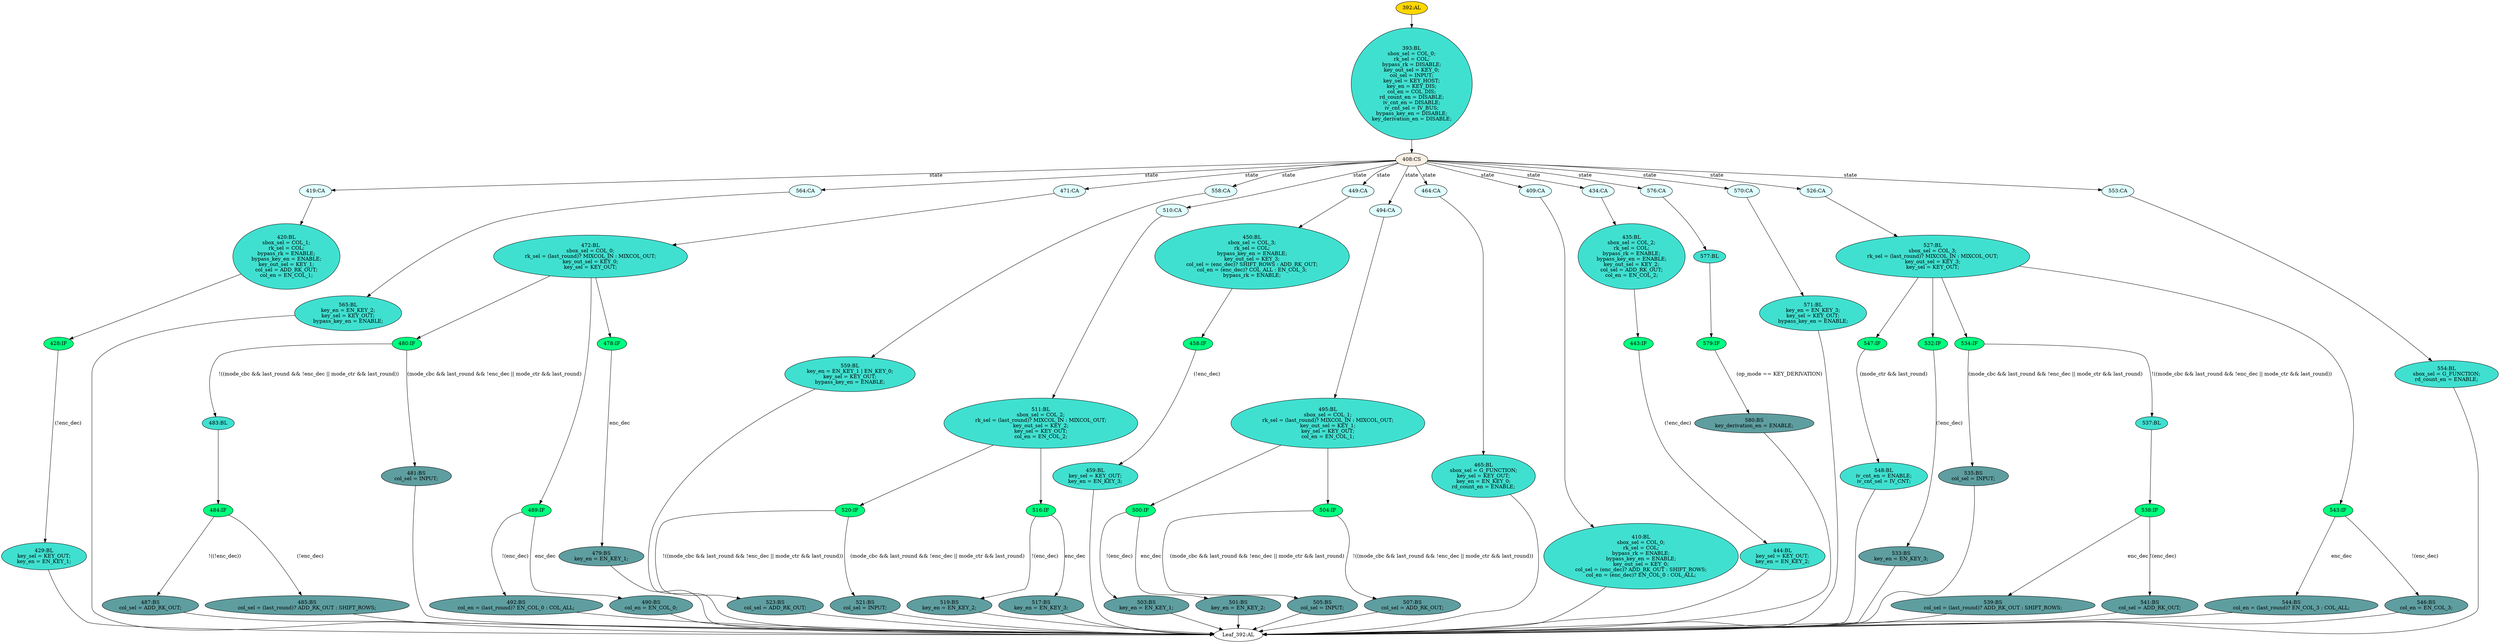 strict digraph "" {
	node [label="\N"];
	"520:IF"	 [ast="<pyverilog.vparser.ast.IfStatement object at 0x7fd1e8d35e10>",
		fillcolor=springgreen,
		label="520:IF",
		statements="[]",
		style=filled,
		typ=IfStatement];
	"523:BS"	 [ast="<pyverilog.vparser.ast.BlockingSubstitution object at 0x7fd1e8d35e50>",
		fillcolor=cadetblue,
		label="523:BS
col_sel = ADD_RK_OUT;",
		statements="[<pyverilog.vparser.ast.BlockingSubstitution object at 0x7fd1e8d35e50>]",
		style=filled,
		typ=BlockingSubstitution];
	"520:IF" -> "523:BS"	 [cond="['mode_cbc', 'last_round', 'enc_dec', 'mode_ctr', 'last_round']",
		label="!((mode_cbc && last_round && !enc_dec || mode_ctr && last_round))",
		lineno=520];
	"521:BS"	 [ast="<pyverilog.vparser.ast.BlockingSubstitution object at 0x7fd1e8d35f90>",
		fillcolor=cadetblue,
		label="521:BS
col_sel = INPUT;",
		statements="[<pyverilog.vparser.ast.BlockingSubstitution object at 0x7fd1e8d35f90>]",
		style=filled,
		typ=BlockingSubstitution];
	"520:IF" -> "521:BS"	 [cond="['mode_cbc', 'last_round', 'enc_dec', 'mode_ctr', 'last_round']",
		label="(mode_cbc && last_round && !enc_dec || mode_ctr && last_round)",
		lineno=520];
	"547:IF"	 [ast="<pyverilog.vparser.ast.IfStatement object at 0x7fd1e8d48950>",
		fillcolor=springgreen,
		label="547:IF",
		statements="[]",
		style=filled,
		typ=IfStatement];
	"548:BL"	 [ast="<pyverilog.vparser.ast.Block object at 0x7fd1e8d48990>",
		fillcolor=turquoise,
		label="548:BL
iv_cnt_en = ENABLE;
iv_cnt_sel = IV_CNT;",
		statements="[<pyverilog.vparser.ast.BlockingSubstitution object at 0x7fd1e8d489d0>, <pyverilog.vparser.ast.BlockingSubstitution object at 0x7fd1e8d48b10>]",
		style=filled,
		typ=Block];
	"547:IF" -> "548:BL"	 [cond="['mode_ctr', 'last_round']",
		label="(mode_ctr && last_round)",
		lineno=547];
	"533:BS"	 [ast="<pyverilog.vparser.ast.BlockingSubstitution object at 0x7fd1e8d3fb90>",
		fillcolor=cadetblue,
		label="533:BS
key_en = EN_KEY_3;",
		statements="[<pyverilog.vparser.ast.BlockingSubstitution object at 0x7fd1e8d3fb90>]",
		style=filled,
		typ=BlockingSubstitution];
	"Leaf_392:AL"	 [def_var="['sbox_sel', 'key_derivation_en', 'rk_sel', 'key_en', 'iv_cnt_en', 'bypass_rk', 'bypass_key_en', 'key_out_sel', 'col_en', 'col_sel', '\
rd_count_en', 'iv_cnt_sel', 'key_sel']",
		label="Leaf_392:AL"];
	"533:BS" -> "Leaf_392:AL"	 [cond="[]",
		lineno=None];
	"505:BS"	 [ast="<pyverilog.vparser.ast.BlockingSubstitution object at 0x7fd1e8dabfd0>",
		fillcolor=cadetblue,
		label="505:BS
col_sel = INPUT;",
		statements="[<pyverilog.vparser.ast.BlockingSubstitution object at 0x7fd1e8dabfd0>]",
		style=filled,
		typ=BlockingSubstitution];
	"505:BS" -> "Leaf_392:AL"	 [cond="[]",
		lineno=None];
	"500:IF"	 [ast="<pyverilog.vparser.ast.IfStatement object at 0x7fd1e8dabb50>",
		fillcolor=springgreen,
		label="500:IF",
		statements="[]",
		style=filled,
		typ=IfStatement];
	"503:BS"	 [ast="<pyverilog.vparser.ast.BlockingSubstitution object at 0x7fd1e8dabb90>",
		fillcolor=cadetblue,
		label="503:BS
key_en = EN_KEY_1;",
		statements="[<pyverilog.vparser.ast.BlockingSubstitution object at 0x7fd1e8dabb90>]",
		style=filled,
		typ=BlockingSubstitution];
	"500:IF" -> "503:BS"	 [cond="['enc_dec']",
		label="!(enc_dec)",
		lineno=500];
	"501:BS"	 [ast="<pyverilog.vparser.ast.BlockingSubstitution object at 0x7fd1e8dabcd0>",
		fillcolor=cadetblue,
		label="501:BS
key_en = EN_KEY_2;",
		statements="[<pyverilog.vparser.ast.BlockingSubstitution object at 0x7fd1e8dabcd0>]",
		style=filled,
		typ=BlockingSubstitution];
	"500:IF" -> "501:BS"	 [cond="['enc_dec']",
		label=enc_dec,
		lineno=500];
	"429:BL"	 [ast="<pyverilog.vparser.ast.Block object at 0x7fd1e8d7ca90>",
		fillcolor=turquoise,
		label="429:BL
key_sel = KEY_OUT;
key_en = EN_KEY_1;",
		statements="[<pyverilog.vparser.ast.BlockingSubstitution object at 0x7fd1e8d7cad0>, <pyverilog.vparser.ast.BlockingSubstitution object at 0x7fd1e8d7cc10>]",
		style=filled,
		typ=Block];
	"429:BL" -> "Leaf_392:AL"	 [cond="[]",
		lineno=None];
	"580:BS"	 [ast="<pyverilog.vparser.ast.BlockingSubstitution object at 0x7fd1e8d5c190>",
		fillcolor=cadetblue,
		label="580:BS
key_derivation_en = ENABLE;",
		statements="[<pyverilog.vparser.ast.BlockingSubstitution object at 0x7fd1e8d5c190>]",
		style=filled,
		typ=BlockingSubstitution];
	"580:BS" -> "Leaf_392:AL"	 [cond="[]",
		lineno=None];
	"419:CA"	 [ast="<pyverilog.vparser.ast.Case object at 0x7fd1e8d72fd0>",
		fillcolor=lightcyan,
		label="419:CA",
		statements="[]",
		style=filled,
		typ=Case];
	"420:BL"	 [ast="<pyverilog.vparser.ast.Block object at 0x7fd1e8d7c090>",
		fillcolor=turquoise,
		label="420:BL
sbox_sel = COL_1;
rk_sel = COL;
bypass_rk = ENABLE;
bypass_key_en = ENABLE;
key_out_sel = KEY_1;
col_sel = ADD_RK_OUT;
col_\
en = EN_COL_1;",
		statements="[<pyverilog.vparser.ast.BlockingSubstitution object at 0x7fd1e8d7c0d0>, <pyverilog.vparser.ast.BlockingSubstitution object at 0x7fd1e8d7c210>, <\
pyverilog.vparser.ast.BlockingSubstitution object at 0x7fd1e8d7c350>, <pyverilog.vparser.ast.BlockingSubstitution object at 0x7fd1e8d7c490>, <\
pyverilog.vparser.ast.BlockingSubstitution object at 0x7fd1e8d7c610>, <pyverilog.vparser.ast.BlockingSubstitution object at 0x7fd1e8d7c750>, <\
pyverilog.vparser.ast.BlockingSubstitution object at 0x7fd1e8d7c890>]",
		style=filled,
		typ=Block];
	"419:CA" -> "420:BL"	 [cond="[]",
		lineno=None];
	"495:BL"	 [ast="<pyverilog.vparser.ast.Block object at 0x7fd1e8dab550>",
		fillcolor=turquoise,
		label="495:BL
sbox_sel = COL_1;
rk_sel = (last_round)? MIXCOL_IN : MIXCOL_OUT;
key_out_sel = KEY_1;
key_sel = KEY_OUT;
col_en = EN_COL_\
1;",
		statements="[<pyverilog.vparser.ast.BlockingSubstitution object at 0x7fd1e8dab590>, <pyverilog.vparser.ast.BlockingSubstitution object at 0x7fd1e8dab6d0>, <\
pyverilog.vparser.ast.BlockingSubstitution object at 0x7fd1e8dab8d0>, <pyverilog.vparser.ast.BlockingSubstitution object at 0x7fd1e8daba10>, <\
pyverilog.vparser.ast.BlockingSubstitution object at 0x7fd1e8d353d0>]",
		style=filled,
		typ=Block];
	"495:BL" -> "500:IF"	 [cond="[]",
		lineno=None];
	"504:IF"	 [ast="<pyverilog.vparser.ast.IfStatement object at 0x7fd1e8dabe50>",
		fillcolor=springgreen,
		label="504:IF",
		statements="[]",
		style=filled,
		typ=IfStatement];
	"495:BL" -> "504:IF"	 [cond="[]",
		lineno=None];
	"544:BS"	 [ast="<pyverilog.vparser.ast.BlockingSubstitution object at 0x7fd1e8d48710>",
		fillcolor=cadetblue,
		label="544:BS
col_en = (last_round)? EN_COL_3 : COL_ALL;",
		statements="[<pyverilog.vparser.ast.BlockingSubstitution object at 0x7fd1e8d48710>]",
		style=filled,
		typ=BlockingSubstitution];
	"544:BS" -> "Leaf_392:AL"	 [cond="[]",
		lineno=None];
	"503:BS" -> "Leaf_392:AL"	 [cond="[]",
		lineno=None];
	"564:CA"	 [ast="<pyverilog.vparser.ast.Case object at 0x7fd1e8d53650>",
		fillcolor=lightcyan,
		label="564:CA",
		statements="[]",
		style=filled,
		typ=Case];
	"565:BL"	 [ast="<pyverilog.vparser.ast.Block object at 0x7fd1e8d536d0>",
		fillcolor=turquoise,
		label="565:BL
key_en = EN_KEY_2;
key_sel = KEY_OUT;
bypass_key_en = ENABLE;",
		statements="[<pyverilog.vparser.ast.BlockingSubstitution object at 0x7fd1e8d53710>, <pyverilog.vparser.ast.BlockingSubstitution object at 0x7fd1e8d53890>, <\
pyverilog.vparser.ast.BlockingSubstitution object at 0x7fd1e8d539d0>]",
		style=filled,
		typ=Block];
	"564:CA" -> "565:BL"	 [cond="[]",
		lineno=None];
	"410:BL"	 [ast="<pyverilog.vparser.ast.Block object at 0x7fd1e8d72510>",
		fillcolor=turquoise,
		label="410:BL
sbox_sel = COL_0;
rk_sel = COL;
bypass_rk = ENABLE;
bypass_key_en = ENABLE;
key_out_sel = KEY_0;
col_sel = (enc_dec)? ADD_\
RK_OUT : SHIFT_ROWS;
col_en = (enc_dec)? EN_COL_0 : COL_ALL;",
		statements="[<pyverilog.vparser.ast.BlockingSubstitution object at 0x7fd1e8d72550>, <pyverilog.vparser.ast.BlockingSubstitution object at 0x7fd1e8d72690>, <\
pyverilog.vparser.ast.BlockingSubstitution object at 0x7fd1e8d727d0>, <pyverilog.vparser.ast.BlockingSubstitution object at 0x7fd1e8d72910>, <\
pyverilog.vparser.ast.BlockingSubstitution object at 0x7fd1e8d72a90>, <pyverilog.vparser.ast.BlockingSubstitution object at 0x7fd1e8d72bd0>, <\
pyverilog.vparser.ast.BlockingSubstitution object at 0x7fd1e8d72dd0>]",
		style=filled,
		typ=Block];
	"410:BL" -> "Leaf_392:AL"	 [cond="[]",
		lineno=None];
	"559:BL"	 [ast="<pyverilog.vparser.ast.Block object at 0x7fd1e8d53150>",
		fillcolor=turquoise,
		label="559:BL
key_en = EN_KEY_1 | EN_KEY_0;
key_sel = KEY_OUT;
bypass_key_en = ENABLE;",
		statements="[<pyverilog.vparser.ast.BlockingSubstitution object at 0x7fd1e8d53190>, <pyverilog.vparser.ast.BlockingSubstitution object at 0x7fd1e8d53390>, <\
pyverilog.vparser.ast.BlockingSubstitution object at 0x7fd1e8d534d0>]",
		style=filled,
		typ=Block];
	"559:BL" -> "Leaf_392:AL"	 [cond="[]",
		lineno=None];
	"492:BS"	 [ast="<pyverilog.vparser.ast.BlockingSubstitution object at 0x7fd1e8dab150>",
		fillcolor=cadetblue,
		label="492:BS
col_en = (last_round)? EN_COL_0 : COL_ALL;",
		statements="[<pyverilog.vparser.ast.BlockingSubstitution object at 0x7fd1e8dab150>]",
		style=filled,
		typ=BlockingSubstitution];
	"492:BS" -> "Leaf_392:AL"	 [cond="[]",
		lineno=None];
	"507:BS"	 [ast="<pyverilog.vparser.ast.BlockingSubstitution object at 0x7fd1e8dabe90>",
		fillcolor=cadetblue,
		label="507:BS
col_sel = ADD_RK_OUT;",
		statements="[<pyverilog.vparser.ast.BlockingSubstitution object at 0x7fd1e8dabe90>]",
		style=filled,
		typ=BlockingSubstitution];
	"507:BS" -> "Leaf_392:AL"	 [cond="[]",
		lineno=None];
	"484:IF"	 [ast="<pyverilog.vparser.ast.IfStatement object at 0x7fd1e8d9d910>",
		fillcolor=springgreen,
		label="484:IF",
		statements="[]",
		style=filled,
		typ=IfStatement];
	"487:BS"	 [ast="<pyverilog.vparser.ast.BlockingSubstitution object at 0x7fd1e8d9d950>",
		fillcolor=cadetblue,
		label="487:BS
col_sel = ADD_RK_OUT;",
		statements="[<pyverilog.vparser.ast.BlockingSubstitution object at 0x7fd1e8d9d950>]",
		style=filled,
		typ=BlockingSubstitution];
	"484:IF" -> "487:BS"	 [cond="['enc_dec']",
		label="!((!enc_dec))",
		lineno=484];
	"485:BS"	 [ast="<pyverilog.vparser.ast.BlockingSubstitution object at 0x7fd1e8d9da90>",
		fillcolor=cadetblue,
		label="485:BS
col_sel = (last_round)? ADD_RK_OUT : SHIFT_ROWS;",
		statements="[<pyverilog.vparser.ast.BlockingSubstitution object at 0x7fd1e8d9da90>]",
		style=filled,
		typ=BlockingSubstitution];
	"484:IF" -> "485:BS"	 [cond="['enc_dec']",
		label="(!enc_dec)",
		lineno=484];
	"577:BL"	 [ast="<pyverilog.vparser.ast.Block object at 0x7fd1e8d5c110>",
		fillcolor=turquoise,
		label="577:BL",
		statements="[]",
		style=filled,
		typ=Block];
	"579:IF"	 [ast="<pyverilog.vparser.ast.IfStatement object at 0x7fd1e8d5c150>",
		fillcolor=springgreen,
		label="579:IF",
		statements="[]",
		style=filled,
		typ=IfStatement];
	"577:BL" -> "579:IF"	 [cond="[]",
		lineno=None];
	"458:IF"	 [ast="<pyverilog.vparser.ast.IfStatement object at 0x7fd1e8d8f6d0>",
		fillcolor=springgreen,
		label="458:IF",
		statements="[]",
		style=filled,
		typ=IfStatement];
	"459:BL"	 [ast="<pyverilog.vparser.ast.Block object at 0x7fd1e8d8f710>",
		fillcolor=turquoise,
		label="459:BL
key_sel = KEY_OUT;
key_en = EN_KEY_3;",
		statements="[<pyverilog.vparser.ast.BlockingSubstitution object at 0x7fd1e8d8f750>, <pyverilog.vparser.ast.BlockingSubstitution object at 0x7fd1e8d8f890>]",
		style=filled,
		typ=Block];
	"458:IF" -> "459:BL"	 [cond="['enc_dec']",
		label="(!enc_dec)",
		lineno=458];
	"428:IF"	 [ast="<pyverilog.vparser.ast.IfStatement object at 0x7fd1e8d7c9d0>",
		fillcolor=springgreen,
		label="428:IF",
		statements="[]",
		style=filled,
		typ=IfStatement];
	"428:IF" -> "429:BL"	 [cond="['enc_dec']",
		label="(!enc_dec)",
		lineno=428];
	"392:AL"	 [ast="<pyverilog.vparser.ast.Always object at 0x7fd1e8d5c4d0>",
		clk_sens=False,
		fillcolor=gold,
		label="392:AL",
		sens="['EN_COL_3', 'EN_COL_2', 'EN_COL_1', 'ENABLE', 'last_round', 'EN_COL_0', 'IV_BUS', 'COL', 'KEY_HOST', 'MIXCOL_IN', 'MIXCOL_OUT', '\
COL_DIS', 'enc_dec', 'DISABLE', 'EN_KEY_0', 'EN_KEY_1', 'EN_KEY_2', 'IV_CNT', 'SHIFT_ROWS', 'ADD_RK_OUT', 'COL_ALL', 'INPUT', 'KEY_\
DIS', 'G_FUNCTION', 'COL_1', 'KEY_OUT', 'KEY_1', 'KEY_0', 'KEY_3', 'KEY_2', 'COL_2', 'COL_3', 'COL_0', 'EN_KEY_3']",
		statements="[]",
		style=filled,
		typ=Always,
		use_var="['EN_COL_3', 'EN_COL_2', 'EN_COL_1', 'ENABLE', 'last_round', 'mode_cbc', 'EN_COL_0', 'IV_BUS', 'INPUT', 'COL', 'KEY_HOST', 'MIXCOL_\
IN', 'KEY_DERIVATION', 'MIXCOL_OUT', 'COL_DIS', 'enc_dec', 'state', 'DISABLE', 'EN_KEY_0', 'EN_KEY_1', 'EN_KEY_2', 'EN_KEY_3', '\
KEY_3', 'COL_1', 'ADD_RK_OUT', 'COL_ALL', 'mode_ctr', 'KEY_DIS', 'G_FUNCTION', 'op_mode', 'KEY_OUT', 'KEY_1', 'KEY_0', 'SHIFT_ROWS', '\
KEY_2', 'COL_2', 'COL_3', 'COL_0', 'IV_CNT']"];
	"393:BL"	 [ast="<pyverilog.vparser.ast.Block object at 0x7fd1e8d72390>",
		fillcolor=turquoise,
		label="393:BL
sbox_sel = COL_0;
rk_sel = COL;
bypass_rk = DISABLE;
key_out_sel = KEY_0;
col_sel = INPUT;
key_sel = KEY_HOST;
key_en = KEY_\
DIS;
col_en = COL_DIS;
rd_count_en = DISABLE;
iv_cnt_en = DISABLE;
iv_cnt_sel = IV_BUS;
bypass_key_en = DISABLE;
key_derivation_\
en = DISABLE;",
		statements="[<pyverilog.vparser.ast.BlockingSubstitution object at 0x7fd1e8d9c250>, <pyverilog.vparser.ast.BlockingSubstitution object at 0x7fd1e8d9c3d0>, <\
pyverilog.vparser.ast.BlockingSubstitution object at 0x7fd1e8d9c510>, <pyverilog.vparser.ast.BlockingSubstitution object at 0x7fd1e8d9c650>, <\
pyverilog.vparser.ast.BlockingSubstitution object at 0x7fd1e8d9c790>, <pyverilog.vparser.ast.BlockingSubstitution object at 0x7fd1e8d9c8d0>, <\
pyverilog.vparser.ast.BlockingSubstitution object at 0x7fd1e8d9ca10>, <pyverilog.vparser.ast.BlockingSubstitution object at 0x7fd1e8d9cb50>, <\
pyverilog.vparser.ast.BlockingSubstitution object at 0x7fd1e8d9cc90>, <pyverilog.vparser.ast.BlockingSubstitution object at 0x7fd1e8d9cdd0>, <\
pyverilog.vparser.ast.BlockingSubstitution object at 0x7fd1e8d9cf10>, <pyverilog.vparser.ast.BlockingSubstitution object at 0x7fd1e8d72090>, <\
pyverilog.vparser.ast.BlockingSubstitution object at 0x7fd1e8d72210>]",
		style=filled,
		typ=Block];
	"392:AL" -> "393:BL"	 [cond="[]",
		lineno=None];
	"459:BL" -> "Leaf_392:AL"	 [cond="[]",
		lineno=None];
	"565:BL" -> "Leaf_392:AL"	 [cond="[]",
		lineno=None];
	"471:CA"	 [ast="<pyverilog.vparser.ast.Case object at 0x7fd1e8d9d050>",
		fillcolor=lightcyan,
		label="471:CA",
		statements="[]",
		style=filled,
		typ=Case];
	"472:BL"	 [ast="<pyverilog.vparser.ast.Block object at 0x7fd1e8d9d0d0>",
		fillcolor=turquoise,
		label="472:BL
sbox_sel = COL_0;
rk_sel = (last_round)? MIXCOL_IN : MIXCOL_OUT;
key_out_sel = KEY_0;
key_sel = KEY_OUT;",
		statements="[<pyverilog.vparser.ast.BlockingSubstitution object at 0x7fd1e8d9d110>, <pyverilog.vparser.ast.BlockingSubstitution object at 0x7fd1e8d9d250>, <\
pyverilog.vparser.ast.BlockingSubstitution object at 0x7fd1e8d9d450>, <pyverilog.vparser.ast.BlockingSubstitution object at 0x7fd1e8d9d590>]",
		style=filled,
		typ=Block];
	"471:CA" -> "472:BL"	 [cond="[]",
		lineno=None];
	"408:CS"	 [ast="<pyverilog.vparser.ast.CaseStatement object at 0x7fd1e8d723d0>",
		fillcolor=linen,
		label="408:CS",
		statements="[]",
		style=filled,
		typ=CaseStatement];
	"408:CS" -> "419:CA"	 [cond="['state']",
		label=state,
		lineno=408];
	"408:CS" -> "564:CA"	 [cond="['state']",
		label=state,
		lineno=408];
	"408:CS" -> "471:CA"	 [cond="['state']",
		label=state,
		lineno=408];
	"558:CA"	 [ast="<pyverilog.vparser.ast.Case object at 0x7fd1e8d530d0>",
		fillcolor=lightcyan,
		label="558:CA",
		statements="[]",
		style=filled,
		typ=Case];
	"408:CS" -> "558:CA"	 [cond="['state']",
		label=state,
		lineno=408];
	"510:CA"	 [ast="<pyverilog.vparser.ast.Case object at 0x7fd1e8d35510>",
		fillcolor=lightcyan,
		label="510:CA",
		statements="[]",
		style=filled,
		typ=Case];
	"408:CS" -> "510:CA"	 [cond="['state']",
		label=state,
		lineno=408];
	"449:CA"	 [ast="<pyverilog.vparser.ast.Case object at 0x7fd1e8d85b50>",
		fillcolor=lightcyan,
		label="449:CA",
		statements="[]",
		style=filled,
		typ=Case];
	"408:CS" -> "449:CA"	 [cond="['state']",
		label=state,
		lineno=408];
	"494:CA"	 [ast="<pyverilog.vparser.ast.Case object at 0x7fd1e8dab4d0>",
		fillcolor=lightcyan,
		label="494:CA",
		statements="[]",
		style=filled,
		typ=Case];
	"408:CS" -> "494:CA"	 [cond="['state']",
		label=state,
		lineno=408];
	"464:CA"	 [ast="<pyverilog.vparser.ast.Case object at 0x7fd1e8d8fa50>",
		fillcolor=lightcyan,
		label="464:CA",
		statements="[]",
		style=filled,
		typ=Case];
	"408:CS" -> "464:CA"	 [cond="['state']",
		label=state,
		lineno=408];
	"409:CA"	 [ast="<pyverilog.vparser.ast.Case object at 0x7fd1e8d72490>",
		fillcolor=lightcyan,
		label="409:CA",
		statements="[]",
		style=filled,
		typ=Case];
	"408:CS" -> "409:CA"	 [cond="['state']",
		label=state,
		lineno=408];
	"434:CA"	 [ast="<pyverilog.vparser.ast.Case object at 0x7fd1e8d7cdd0>",
		fillcolor=lightcyan,
		label="434:CA",
		statements="[]",
		style=filled,
		typ=Case];
	"408:CS" -> "434:CA"	 [cond="['state']",
		label=state,
		lineno=408];
	"576:CA"	 [ast="<pyverilog.vparser.ast.Case object at 0x7fd1e8d5c090>",
		fillcolor=lightcyan,
		label="576:CA",
		statements="[]",
		style=filled,
		typ=Case];
	"408:CS" -> "576:CA"	 [cond="['state']",
		label=state,
		lineno=408];
	"570:CA"	 [ast="<pyverilog.vparser.ast.Case object at 0x7fd1e8d53b50>",
		fillcolor=lightcyan,
		label="570:CA",
		statements="[]",
		style=filled,
		typ=Case];
	"408:CS" -> "570:CA"	 [cond="['state']",
		label=state,
		lineno=408];
	"526:CA"	 [ast="<pyverilog.vparser.ast.Case object at 0x7fd1e8d3f4d0>",
		fillcolor=lightcyan,
		label="526:CA",
		statements="[]",
		style=filled,
		typ=Case];
	"408:CS" -> "526:CA"	 [cond="['state']",
		label=state,
		lineno=408];
	"553:CA"	 [ast="<pyverilog.vparser.ast.Case object at 0x7fd1e8d48d10>",
		fillcolor=lightcyan,
		label="553:CA",
		statements="[]",
		style=filled,
		typ=Case];
	"408:CS" -> "553:CA"	 [cond="['state']",
		label=state,
		lineno=408];
	"483:BL"	 [ast="<pyverilog.vparser.ast.Block object at 0x7fd1e8d9d8d0>",
		fillcolor=turquoise,
		label="483:BL",
		statements="[]",
		style=filled,
		typ=Block];
	"483:BL" -> "484:IF"	 [cond="[]",
		lineno=None];
	"420:BL" -> "428:IF"	 [cond="[]",
		lineno=None];
	"546:BS"	 [ast="<pyverilog.vparser.ast.BlockingSubstitution object at 0x7fd1e8d485d0>",
		fillcolor=cadetblue,
		label="546:BS
col_en = EN_COL_3;",
		statements="[<pyverilog.vparser.ast.BlockingSubstitution object at 0x7fd1e8d485d0>]",
		style=filled,
		typ=BlockingSubstitution];
	"546:BS" -> "Leaf_392:AL"	 [cond="[]",
		lineno=None];
	"450:BL"	 [ast="<pyverilog.vparser.ast.Block object at 0x7fd1e8d85bd0>",
		fillcolor=turquoise,
		label="450:BL
sbox_sel = COL_3;
rk_sel = COL;
bypass_key_en = ENABLE;
key_out_sel = KEY_3;
col_sel = (enc_dec)? SHIFT_ROWS : ADD_RK_OUT;
\
col_en = (enc_dec)? COL_ALL : EN_COL_3;
bypass_rk = ENABLE;",
		statements="[<pyverilog.vparser.ast.BlockingSubstitution object at 0x7fd1e8d85c10>, <pyverilog.vparser.ast.BlockingSubstitution object at 0x7fd1e8d85d50>, <\
pyverilog.vparser.ast.BlockingSubstitution object at 0x7fd1e8d85e90>, <pyverilog.vparser.ast.BlockingSubstitution object at 0x7fd1e8d8f050>, <\
pyverilog.vparser.ast.BlockingSubstitution object at 0x7fd1e8d8f190>, <pyverilog.vparser.ast.BlockingSubstitution object at 0x7fd1e8d8f390>, <\
pyverilog.vparser.ast.BlockingSubstitution object at 0x7fd1e8d8f590>]",
		style=filled,
		typ=Block];
	"450:BL" -> "458:IF"	 [cond="[]",
		lineno=None];
	"558:CA" -> "559:BL"	 [cond="[]",
		lineno=None];
	"480:IF"	 [ast="<pyverilog.vparser.ast.IfStatement object at 0x7fd1e8d9d890>",
		fillcolor=springgreen,
		label="480:IF",
		statements="[]",
		style=filled,
		typ=IfStatement];
	"480:IF" -> "483:BL"	 [cond="['mode_cbc', 'last_round', 'enc_dec', 'mode_ctr', 'last_round']",
		label="!((mode_cbc && last_round && !enc_dec || mode_ctr && last_round))",
		lineno=480];
	"481:BS"	 [ast="<pyverilog.vparser.ast.BlockingSubstitution object at 0x7fd1e8d9dd10>",
		fillcolor=cadetblue,
		label="481:BS
col_sel = INPUT;",
		statements="[<pyverilog.vparser.ast.BlockingSubstitution object at 0x7fd1e8d9dd10>]",
		style=filled,
		typ=BlockingSubstitution];
	"480:IF" -> "481:BS"	 [cond="['mode_cbc', 'last_round', 'enc_dec', 'mode_ctr', 'last_round']",
		label="(mode_cbc && last_round && !enc_dec || mode_ctr && last_round)",
		lineno=480];
	"571:BL"	 [ast="<pyverilog.vparser.ast.Block object at 0x7fd1e8d53bd0>",
		fillcolor=turquoise,
		label="571:BL
key_en = EN_KEY_3;
key_sel = KEY_OUT;
bypass_key_en = ENABLE;",
		statements="[<pyverilog.vparser.ast.BlockingSubstitution object at 0x7fd1e8d53c10>, <pyverilog.vparser.ast.BlockingSubstitution object at 0x7fd1e8d53d90>, <\
pyverilog.vparser.ast.BlockingSubstitution object at 0x7fd1e8d53ed0>]",
		style=filled,
		typ=Block];
	"571:BL" -> "Leaf_392:AL"	 [cond="[]",
		lineno=None];
	"511:BL"	 [ast="<pyverilog.vparser.ast.Block object at 0x7fd1e8d35590>",
		fillcolor=turquoise,
		label="511:BL
sbox_sel = COL_2;
rk_sel = (last_round)? MIXCOL_IN : MIXCOL_OUT;
key_out_sel = KEY_2;
key_sel = KEY_OUT;
col_en = EN_COL_\
2;",
		statements="[<pyverilog.vparser.ast.BlockingSubstitution object at 0x7fd1e8d355d0>, <pyverilog.vparser.ast.BlockingSubstitution object at 0x7fd1e8d35710>, <\
pyverilog.vparser.ast.BlockingSubstitution object at 0x7fd1e8de21d0>, <pyverilog.vparser.ast.BlockingSubstitution object at 0x7fd1e8d359d0>, <\
pyverilog.vparser.ast.BlockingSubstitution object at 0x7fd1e8d3f390>]",
		style=filled,
		typ=Block];
	"510:CA" -> "511:BL"	 [cond="[]",
		lineno=None];
	"579:IF" -> "580:BS"	 [cond="['op_mode', 'KEY_DERIVATION']",
		label="(op_mode == KEY_DERIVATION)",
		lineno=579];
	"449:CA" -> "450:BL"	 [cond="[]",
		lineno=None];
	"554:BL"	 [ast="<pyverilog.vparser.ast.Block object at 0x7fd1e8d48d90>",
		fillcolor=turquoise,
		label="554:BL
sbox_sel = G_FUNCTION;
rd_count_en = ENABLE;",
		statements="[<pyverilog.vparser.ast.BlockingSubstitution object at 0x7fd1e8d48dd0>, <pyverilog.vparser.ast.BlockingSubstitution object at 0x7fd1e8d48f50>]",
		style=filled,
		typ=Block];
	"554:BL" -> "Leaf_392:AL"	 [cond="[]",
		lineno=None];
	"494:CA" -> "495:BL"	 [cond="[]",
		lineno=None];
	"444:BL"	 [ast="<pyverilog.vparser.ast.Block object at 0x7fd1e8d85810>",
		fillcolor=turquoise,
		label="444:BL
key_sel = KEY_OUT;
key_en = EN_KEY_2;",
		statements="[<pyverilog.vparser.ast.BlockingSubstitution object at 0x7fd1e8d85850>, <pyverilog.vparser.ast.BlockingSubstitution object at 0x7fd1e8d85990>]",
		style=filled,
		typ=Block];
	"444:BL" -> "Leaf_392:AL"	 [cond="[]",
		lineno=None];
	"532:IF"	 [ast="<pyverilog.vparser.ast.IfStatement object at 0x7fd1e8d3fb50>",
		fillcolor=springgreen,
		label="532:IF",
		statements="[]",
		style=filled,
		typ=IfStatement];
	"532:IF" -> "533:BS"	 [cond="['enc_dec']",
		label="(!enc_dec)",
		lineno=532];
	"523:BS" -> "Leaf_392:AL"	 [cond="[]",
		lineno=None];
	"443:IF"	 [ast="<pyverilog.vparser.ast.IfStatement object at 0x7fd1e8d857d0>",
		fillcolor=springgreen,
		label="443:IF",
		statements="[]",
		style=filled,
		typ=IfStatement];
	"443:IF" -> "444:BL"	 [cond="['enc_dec']",
		label="(!enc_dec)",
		lineno=443];
	"479:BS"	 [ast="<pyverilog.vparser.ast.BlockingSubstitution object at 0x7fd1e8d9d710>",
		fillcolor=cadetblue,
		label="479:BS
key_en = EN_KEY_1;",
		statements="[<pyverilog.vparser.ast.BlockingSubstitution object at 0x7fd1e8d9d710>]",
		style=filled,
		typ=BlockingSubstitution];
	"479:BS" -> "Leaf_392:AL"	 [cond="[]",
		lineno=None];
	"465:BL"	 [ast="<pyverilog.vparser.ast.Block object at 0x7fd1e8d8fad0>",
		fillcolor=turquoise,
		label="465:BL
sbox_sel = G_FUNCTION;
key_sel = KEY_OUT;
key_en = EN_KEY_0;
rd_count_en = ENABLE;",
		statements="[<pyverilog.vparser.ast.BlockingSubstitution object at 0x7fd1e8d8fb10>, <pyverilog.vparser.ast.BlockingSubstitution object at 0x7fd1e8d8fc50>, <\
pyverilog.vparser.ast.BlockingSubstitution object at 0x7fd1e8d8fd90>, <pyverilog.vparser.ast.BlockingSubstitution object at 0x7fd1e8d8fed0>]",
		style=filled,
		typ=Block];
	"464:CA" -> "465:BL"	 [cond="[]",
		lineno=None];
	"521:BS" -> "Leaf_392:AL"	 [cond="[]",
		lineno=None];
	"409:CA" -> "410:BL"	 [cond="[]",
		lineno=None];
	"489:IF"	 [ast="<pyverilog.vparser.ast.IfStatement object at 0x7fd1e8dab110>",
		fillcolor=springgreen,
		label="489:IF",
		statements="[]",
		style=filled,
		typ=IfStatement];
	"489:IF" -> "492:BS"	 [cond="['enc_dec']",
		label="!(enc_dec)",
		lineno=489];
	"490:BS"	 [ast="<pyverilog.vparser.ast.BlockingSubstitution object at 0x7fd1e8dab350>",
		fillcolor=cadetblue,
		label="490:BS
col_en = EN_COL_0;",
		statements="[<pyverilog.vparser.ast.BlockingSubstitution object at 0x7fd1e8dab350>]",
		style=filled,
		typ=BlockingSubstitution];
	"489:IF" -> "490:BS"	 [cond="['enc_dec']",
		label=enc_dec,
		lineno=489];
	"519:BS"	 [ast="<pyverilog.vparser.ast.BlockingSubstitution object at 0x7fd1e8d35b50>",
		fillcolor=cadetblue,
		label="519:BS
key_en = EN_KEY_2;",
		statements="[<pyverilog.vparser.ast.BlockingSubstitution object at 0x7fd1e8d35b50>]",
		style=filled,
		typ=BlockingSubstitution];
	"519:BS" -> "Leaf_392:AL"	 [cond="[]",
		lineno=None];
	"435:BL"	 [ast="<pyverilog.vparser.ast.Block object at 0x7fd1e8d7ce50>",
		fillcolor=turquoise,
		label="435:BL
sbox_sel = COL_2;
rk_sel = COL;
bypass_rk = ENABLE;
bypass_key_en = ENABLE;
key_out_sel = KEY_2;
col_sel = ADD_RK_OUT;
col_\
en = EN_COL_2;",
		statements="[<pyverilog.vparser.ast.BlockingSubstitution object at 0x7fd1e8d7ce90>, <pyverilog.vparser.ast.BlockingSubstitution object at 0x7fd1e8d7cfd0>, <\
pyverilog.vparser.ast.BlockingSubstitution object at 0x7fd1e8d85150>, <pyverilog.vparser.ast.BlockingSubstitution object at 0x7fd1e8d85290>, <\
pyverilog.vparser.ast.BlockingSubstitution object at 0x7fd1e8d85410>, <pyverilog.vparser.ast.BlockingSubstitution object at 0x7fd1e8d85550>, <\
pyverilog.vparser.ast.BlockingSubstitution object at 0x7fd1e8d85690>]",
		style=filled,
		typ=Block];
	"435:BL" -> "443:IF"	 [cond="[]",
		lineno=None];
	"434:CA" -> "435:BL"	 [cond="[]",
		lineno=None];
	"539:BS"	 [ast="<pyverilog.vparser.ast.BlockingSubstitution object at 0x7fd1e8d3ff50>",
		fillcolor=cadetblue,
		label="539:BS
col_sel = (last_round)? ADD_RK_OUT : SHIFT_ROWS;",
		statements="[<pyverilog.vparser.ast.BlockingSubstitution object at 0x7fd1e8d3ff50>]",
		style=filled,
		typ=BlockingSubstitution];
	"539:BS" -> "Leaf_392:AL"	 [cond="[]",
		lineno=None];
	"548:BL" -> "Leaf_392:AL"	 [cond="[]",
		lineno=None];
	"481:BS" -> "Leaf_392:AL"	 [cond="[]",
		lineno=None];
	"487:BS" -> "Leaf_392:AL"	 [cond="[]",
		lineno=None];
	"517:BS"	 [ast="<pyverilog.vparser.ast.BlockingSubstitution object at 0x7fd1e8d35c90>",
		fillcolor=cadetblue,
		label="517:BS
key_en = EN_KEY_3;",
		statements="[<pyverilog.vparser.ast.BlockingSubstitution object at 0x7fd1e8d35c90>]",
		style=filled,
		typ=BlockingSubstitution];
	"517:BS" -> "Leaf_392:AL"	 [cond="[]",
		lineno=None];
	"576:CA" -> "577:BL"	 [cond="[]",
		lineno=None];
	"541:BS"	 [ast="<pyverilog.vparser.ast.BlockingSubstitution object at 0x7fd1e8d3fe10>",
		fillcolor=cadetblue,
		label="541:BS
col_sel = ADD_RK_OUT;",
		statements="[<pyverilog.vparser.ast.BlockingSubstitution object at 0x7fd1e8d3fe10>]",
		style=filled,
		typ=BlockingSubstitution];
	"541:BS" -> "Leaf_392:AL"	 [cond="[]",
		lineno=None];
	"511:BL" -> "520:IF"	 [cond="[]",
		lineno=None];
	"516:IF"	 [ast="<pyverilog.vparser.ast.IfStatement object at 0x7fd1e8d35b10>",
		fillcolor=springgreen,
		label="516:IF",
		statements="[]",
		style=filled,
		typ=IfStatement];
	"511:BL" -> "516:IF"	 [cond="[]",
		lineno=None];
	"534:IF"	 [ast="<pyverilog.vparser.ast.IfStatement object at 0x7fd1e8d3fd50>",
		fillcolor=springgreen,
		label="534:IF",
		statements="[]",
		style=filled,
		typ=IfStatement];
	"535:BS"	 [ast="<pyverilog.vparser.ast.BlockingSubstitution object at 0x7fd1e8d481d0>",
		fillcolor=cadetblue,
		label="535:BS
col_sel = INPUT;",
		statements="[<pyverilog.vparser.ast.BlockingSubstitution object at 0x7fd1e8d481d0>]",
		style=filled,
		typ=BlockingSubstitution];
	"534:IF" -> "535:BS"	 [cond="['mode_cbc', 'last_round', 'enc_dec', 'mode_ctr', 'last_round']",
		label="(mode_cbc && last_round && !enc_dec || mode_ctr && last_round)",
		lineno=534];
	"537:BL"	 [ast="<pyverilog.vparser.ast.Block object at 0x7fd1e8d3fd90>",
		fillcolor=turquoise,
		label="537:BL",
		statements="[]",
		style=filled,
		typ=Block];
	"534:IF" -> "537:BL"	 [cond="['mode_cbc', 'last_round', 'enc_dec', 'mode_ctr', 'last_round']",
		label="!((mode_cbc && last_round && !enc_dec || mode_ctr && last_round))",
		lineno=534];
	"485:BS" -> "Leaf_392:AL"	 [cond="[]",
		lineno=None];
	"543:IF"	 [ast="<pyverilog.vparser.ast.IfStatement object at 0x7fd1e8d48590>",
		fillcolor=springgreen,
		label="543:IF",
		statements="[]",
		style=filled,
		typ=IfStatement];
	"543:IF" -> "544:BS"	 [cond="['enc_dec']",
		label=enc_dec,
		lineno=543];
	"543:IF" -> "546:BS"	 [cond="['enc_dec']",
		label="!(enc_dec)",
		lineno=543];
	"570:CA" -> "571:BL"	 [cond="[]",
		lineno=None];
	"516:IF" -> "519:BS"	 [cond="['enc_dec']",
		label="!(enc_dec)",
		lineno=516];
	"516:IF" -> "517:BS"	 [cond="['enc_dec']",
		label=enc_dec,
		lineno=516];
	"393:BL" -> "408:CS"	 [cond="[]",
		lineno=None];
	"501:BS" -> "Leaf_392:AL"	 [cond="[]",
		lineno=None];
	"478:IF"	 [ast="<pyverilog.vparser.ast.IfStatement object at 0x7fd1e8d9d6d0>",
		fillcolor=springgreen,
		label="478:IF",
		statements="[]",
		style=filled,
		typ=IfStatement];
	"478:IF" -> "479:BS"	 [cond="['enc_dec']",
		label=enc_dec,
		lineno=478];
	"527:BL"	 [ast="<pyverilog.vparser.ast.Block object at 0x7fd1e8d3f550>",
		fillcolor=turquoise,
		label="527:BL
sbox_sel = COL_3;
rk_sel = (last_round)? MIXCOL_IN : MIXCOL_OUT;
key_out_sel = KEY_3;
key_sel = KEY_OUT;",
		statements="[<pyverilog.vparser.ast.BlockingSubstitution object at 0x7fd1e8d3f590>, <pyverilog.vparser.ast.BlockingSubstitution object at 0x7fd1e8d3f6d0>, <\
pyverilog.vparser.ast.BlockingSubstitution object at 0x7fd1e8d3f8d0>, <pyverilog.vparser.ast.BlockingSubstitution object at 0x7fd1e8d3fa10>]",
		style=filled,
		typ=Block];
	"526:CA" -> "527:BL"	 [cond="[]",
		lineno=None];
	"490:BS" -> "Leaf_392:AL"	 [cond="[]",
		lineno=None];
	"465:BL" -> "Leaf_392:AL"	 [cond="[]",
		lineno=None];
	"535:BS" -> "Leaf_392:AL"	 [cond="[]",
		lineno=None];
	"504:IF" -> "505:BS"	 [cond="['mode_cbc', 'last_round', 'enc_dec', 'mode_ctr', 'last_round']",
		label="(mode_cbc && last_round && !enc_dec || mode_ctr && last_round)",
		lineno=504];
	"504:IF" -> "507:BS"	 [cond="['mode_cbc', 'last_round', 'enc_dec', 'mode_ctr', 'last_round']",
		label="!((mode_cbc && last_round && !enc_dec || mode_ctr && last_round))",
		lineno=504];
	"527:BL" -> "547:IF"	 [cond="[]",
		lineno=None];
	"527:BL" -> "532:IF"	 [cond="[]",
		lineno=None];
	"527:BL" -> "534:IF"	 [cond="[]",
		lineno=None];
	"527:BL" -> "543:IF"	 [cond="[]",
		lineno=None];
	"538:IF"	 [ast="<pyverilog.vparser.ast.IfStatement object at 0x7fd1e8d3fdd0>",
		fillcolor=springgreen,
		label="538:IF",
		statements="[]",
		style=filled,
		typ=IfStatement];
	"537:BL" -> "538:IF"	 [cond="[]",
		lineno=None];
	"553:CA" -> "554:BL"	 [cond="[]",
		lineno=None];
	"538:IF" -> "539:BS"	 [cond="['enc_dec']",
		label=enc_dec,
		lineno=538];
	"538:IF" -> "541:BS"	 [cond="['enc_dec']",
		label="!(enc_dec)",
		lineno=538];
	"472:BL" -> "480:IF"	 [cond="[]",
		lineno=None];
	"472:BL" -> "489:IF"	 [cond="[]",
		lineno=None];
	"472:BL" -> "478:IF"	 [cond="[]",
		lineno=None];
}
